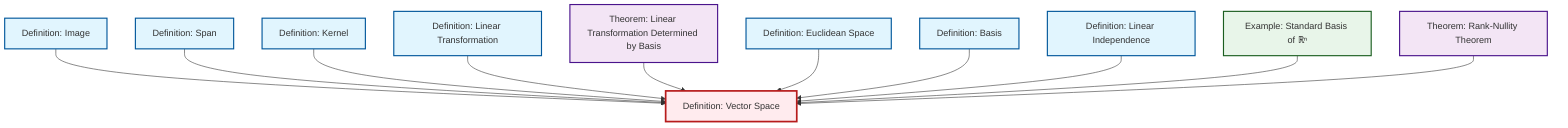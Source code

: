 graph TD
    classDef definition fill:#e1f5fe,stroke:#01579b,stroke-width:2px
    classDef theorem fill:#f3e5f5,stroke:#4a148c,stroke-width:2px
    classDef axiom fill:#fff3e0,stroke:#e65100,stroke-width:2px
    classDef example fill:#e8f5e9,stroke:#1b5e20,stroke-width:2px
    classDef current fill:#ffebee,stroke:#b71c1c,stroke-width:3px
    def-vector-space["Definition: Vector Space"]:::definition
    def-euclidean-space["Definition: Euclidean Space"]:::definition
    thm-rank-nullity["Theorem: Rank-Nullity Theorem"]:::theorem
    def-linear-independence["Definition: Linear Independence"]:::definition
    def-span["Definition: Span"]:::definition
    def-linear-transformation["Definition: Linear Transformation"]:::definition
    ex-standard-basis-rn["Example: Standard Basis of ℝⁿ"]:::example
    def-basis["Definition: Basis"]:::definition
    def-kernel["Definition: Kernel"]:::definition
    def-image["Definition: Image"]:::definition
    thm-linear-transformation-basis["Theorem: Linear Transformation Determined by Basis"]:::theorem
    def-image --> def-vector-space
    def-span --> def-vector-space
    def-kernel --> def-vector-space
    def-linear-transformation --> def-vector-space
    thm-linear-transformation-basis --> def-vector-space
    def-euclidean-space --> def-vector-space
    def-basis --> def-vector-space
    def-linear-independence --> def-vector-space
    ex-standard-basis-rn --> def-vector-space
    thm-rank-nullity --> def-vector-space
    class def-vector-space current